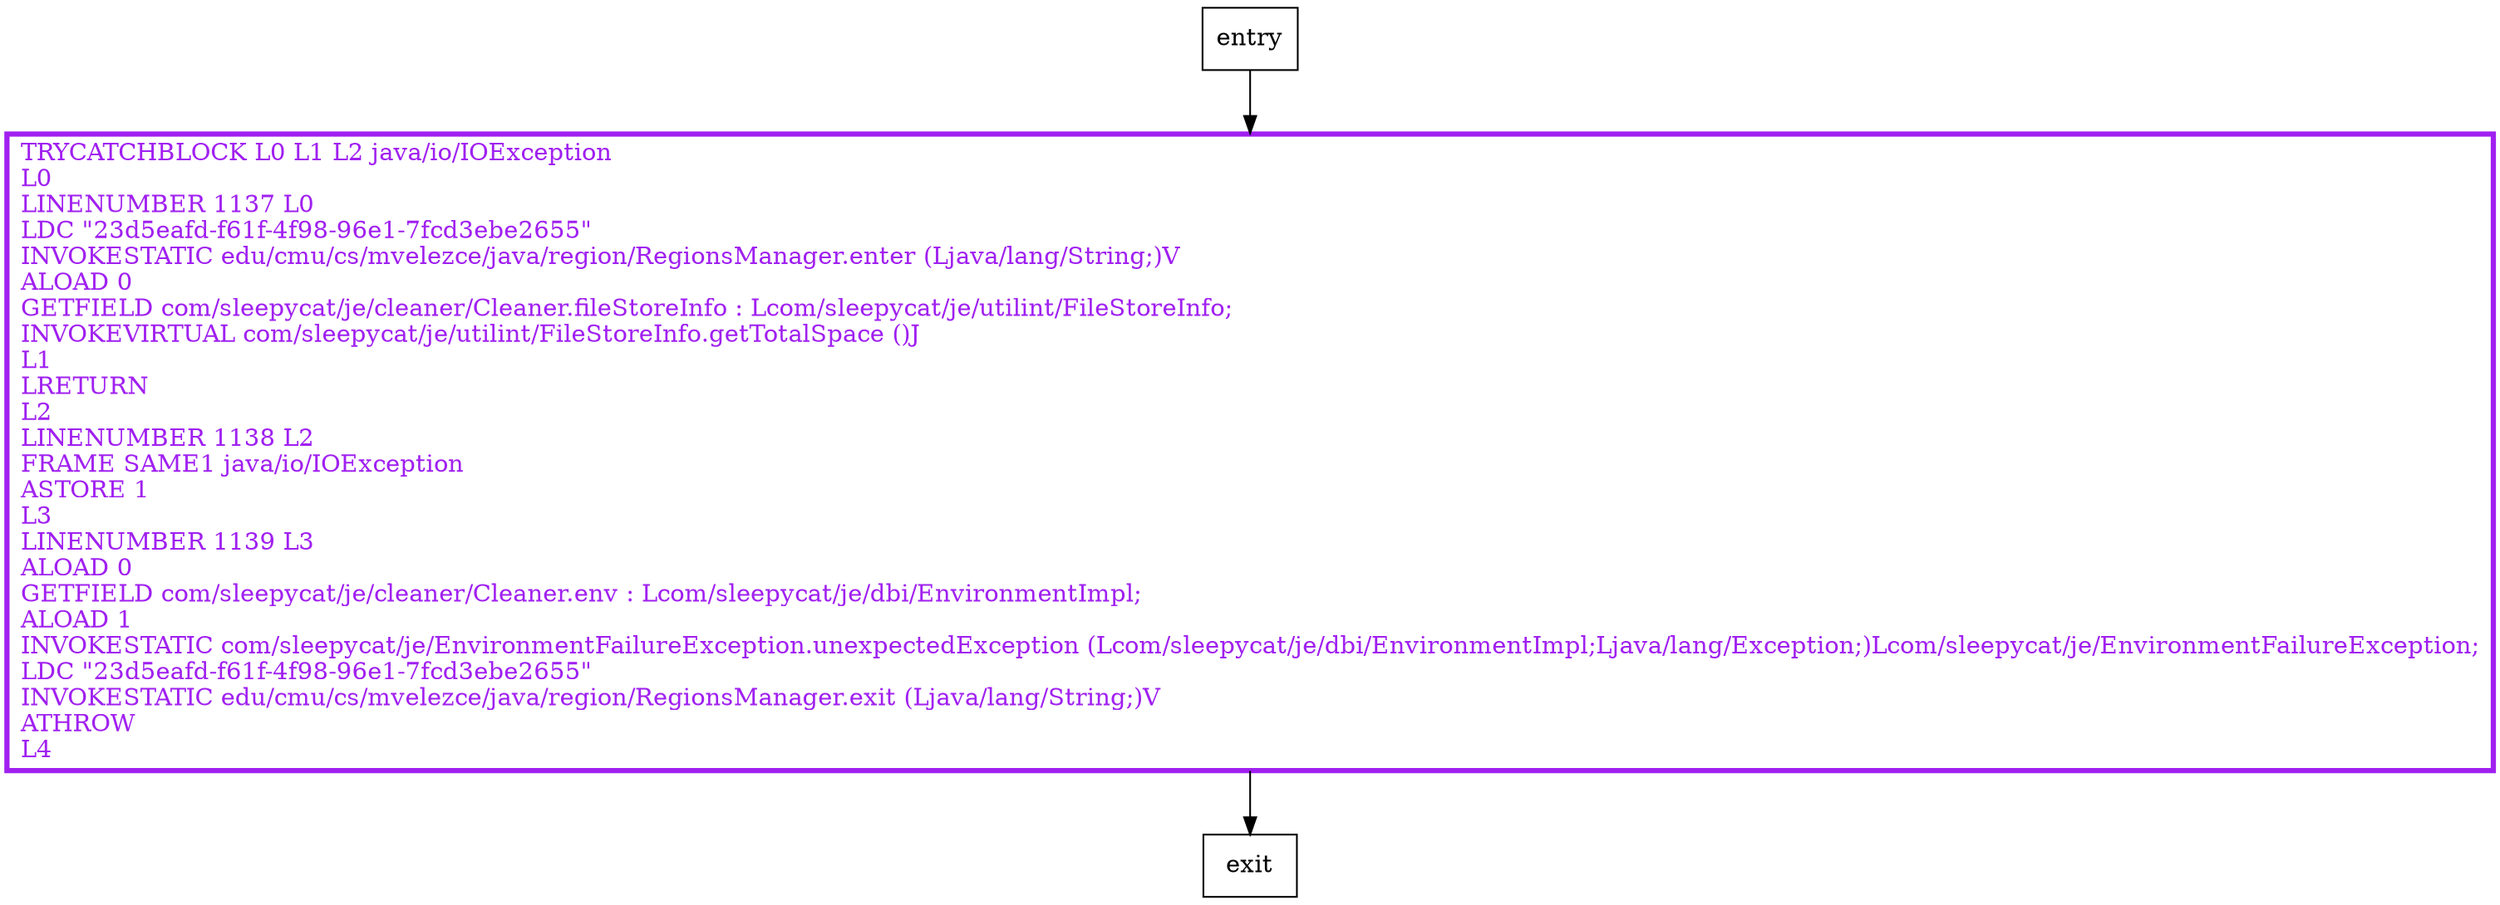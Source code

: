 digraph getDiskTotalSpace {
node [shape=record];
894344302 [label="TRYCATCHBLOCK L0 L1 L2 java/io/IOException\lL0\lLINENUMBER 1137 L0\lLDC \"23d5eafd-f61f-4f98-96e1-7fcd3ebe2655\"\lINVOKESTATIC edu/cmu/cs/mvelezce/java/region/RegionsManager.enter (Ljava/lang/String;)V\lALOAD 0\lGETFIELD com/sleepycat/je/cleaner/Cleaner.fileStoreInfo : Lcom/sleepycat/je/utilint/FileStoreInfo;\lINVOKEVIRTUAL com/sleepycat/je/utilint/FileStoreInfo.getTotalSpace ()J\lL1\lLRETURN\lL2\lLINENUMBER 1138 L2\lFRAME SAME1 java/io/IOException\lASTORE 1\lL3\lLINENUMBER 1139 L3\lALOAD 0\lGETFIELD com/sleepycat/je/cleaner/Cleaner.env : Lcom/sleepycat/je/dbi/EnvironmentImpl;\lALOAD 1\lINVOKESTATIC com/sleepycat/je/EnvironmentFailureException.unexpectedException (Lcom/sleepycat/je/dbi/EnvironmentImpl;Ljava/lang/Exception;)Lcom/sleepycat/je/EnvironmentFailureException;\lLDC \"23d5eafd-f61f-4f98-96e1-7fcd3ebe2655\"\lINVOKESTATIC edu/cmu/cs/mvelezce/java/region/RegionsManager.exit (Ljava/lang/String;)V\lATHROW\lL4\l"];
entry;
exit;
entry -> 894344302;
894344302 -> exit;
894344302[fontcolor="purple", penwidth=3, color="purple"];
}
